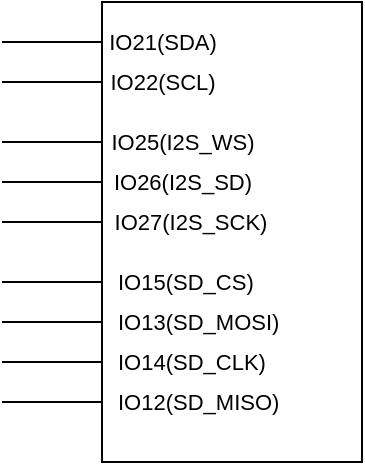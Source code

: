 <mxfile version="26.0.16">
  <diagram name="Страница — 1" id="R1PNzt06GPcBgG97Ss6i">
    <mxGraphModel dx="292" dy="178" grid="1" gridSize="10" guides="1" tooltips="1" connect="1" arrows="1" fold="1" page="1" pageScale="1" pageWidth="827" pageHeight="1169" math="0" shadow="0">
      <root>
        <mxCell id="0" />
        <mxCell id="1" parent="0" />
        <mxCell id="N8a33hzFeptmH6NpnaTR-1" value="" style="rounded=0;whiteSpace=wrap;html=1;" vertex="1" parent="1">
          <mxGeometry x="520" y="130" width="130" height="230" as="geometry" />
        </mxCell>
        <mxCell id="N8a33hzFeptmH6NpnaTR-2" value="" style="endArrow=none;html=1;rounded=0;" edge="1" parent="1">
          <mxGeometry width="50" height="50" relative="1" as="geometry">
            <mxPoint x="470" y="150" as="sourcePoint" />
            <mxPoint x="520" y="150" as="targetPoint" />
          </mxGeometry>
        </mxCell>
        <mxCell id="N8a33hzFeptmH6NpnaTR-3" value="IO21(SDA)" style="edgeLabel;html=1;align=center;verticalAlign=middle;resizable=0;points=[];" vertex="1" connectable="0" parent="N8a33hzFeptmH6NpnaTR-2">
          <mxGeometry x="0.472" y="-4" relative="1" as="geometry">
            <mxPoint x="43" y="-4" as="offset" />
          </mxGeometry>
        </mxCell>
        <mxCell id="N8a33hzFeptmH6NpnaTR-4" value="" style="endArrow=none;html=1;rounded=0;" edge="1" parent="1">
          <mxGeometry width="50" height="50" relative="1" as="geometry">
            <mxPoint x="470" y="170" as="sourcePoint" />
            <mxPoint x="520" y="170" as="targetPoint" />
          </mxGeometry>
        </mxCell>
        <mxCell id="N8a33hzFeptmH6NpnaTR-5" value="IO22(SCL)" style="edgeLabel;html=1;align=center;verticalAlign=middle;resizable=0;points=[];" vertex="1" connectable="0" parent="N8a33hzFeptmH6NpnaTR-4">
          <mxGeometry x="0.472" y="-4" relative="1" as="geometry">
            <mxPoint x="43" y="-4" as="offset" />
          </mxGeometry>
        </mxCell>
        <mxCell id="N8a33hzFeptmH6NpnaTR-6" value="" style="endArrow=none;html=1;rounded=0;" edge="1" parent="1">
          <mxGeometry width="50" height="50" relative="1" as="geometry">
            <mxPoint x="470" y="200" as="sourcePoint" />
            <mxPoint x="520" y="200" as="targetPoint" />
          </mxGeometry>
        </mxCell>
        <mxCell id="N8a33hzFeptmH6NpnaTR-7" value="IO25(I2S_WS)" style="edgeLabel;html=1;align=center;verticalAlign=middle;resizable=0;points=[];" vertex="1" connectable="0" parent="N8a33hzFeptmH6NpnaTR-6">
          <mxGeometry x="0.472" y="-4" relative="1" as="geometry">
            <mxPoint x="53" y="-4" as="offset" />
          </mxGeometry>
        </mxCell>
        <mxCell id="N8a33hzFeptmH6NpnaTR-14" value="" style="endArrow=none;html=1;rounded=0;" edge="1" parent="1">
          <mxGeometry width="50" height="50" relative="1" as="geometry">
            <mxPoint x="470" y="220" as="sourcePoint" />
            <mxPoint x="520" y="220" as="targetPoint" />
          </mxGeometry>
        </mxCell>
        <mxCell id="N8a33hzFeptmH6NpnaTR-15" value="IO26(I2S_SD)" style="edgeLabel;html=1;align=center;verticalAlign=middle;resizable=0;points=[];" vertex="1" connectable="0" parent="N8a33hzFeptmH6NpnaTR-14">
          <mxGeometry x="0.472" y="-4" relative="1" as="geometry">
            <mxPoint x="53" y="-4" as="offset" />
          </mxGeometry>
        </mxCell>
        <mxCell id="N8a33hzFeptmH6NpnaTR-16" value="" style="endArrow=none;html=1;rounded=0;" edge="1" parent="1">
          <mxGeometry width="50" height="50" relative="1" as="geometry">
            <mxPoint x="470" y="240" as="sourcePoint" />
            <mxPoint x="520" y="240" as="targetPoint" />
          </mxGeometry>
        </mxCell>
        <mxCell id="N8a33hzFeptmH6NpnaTR-17" value="IO27(I2S_SCK)" style="edgeLabel;html=1;align=center;verticalAlign=middle;resizable=0;points=[];" vertex="1" connectable="0" parent="N8a33hzFeptmH6NpnaTR-16">
          <mxGeometry x="0.472" y="-4" relative="1" as="geometry">
            <mxPoint x="57" y="-4" as="offset" />
          </mxGeometry>
        </mxCell>
        <mxCell id="N8a33hzFeptmH6NpnaTR-25" value="" style="endArrow=none;html=1;rounded=0;" edge="1" parent="1">
          <mxGeometry width="50" height="50" relative="1" as="geometry">
            <mxPoint x="470" y="270" as="sourcePoint" />
            <mxPoint x="520" y="270" as="targetPoint" />
          </mxGeometry>
        </mxCell>
        <mxCell id="N8a33hzFeptmH6NpnaTR-26" value="IO15(SD_CS)" style="edgeLabel;html=1;align=left;verticalAlign=middle;resizable=0;points=[];" vertex="1" connectable="0" parent="N8a33hzFeptmH6NpnaTR-25">
          <mxGeometry x="0.472" y="-4" relative="1" as="geometry">
            <mxPoint x="19" y="-4" as="offset" />
          </mxGeometry>
        </mxCell>
        <mxCell id="N8a33hzFeptmH6NpnaTR-31" value="" style="endArrow=none;html=1;rounded=0;" edge="1" parent="1">
          <mxGeometry width="50" height="50" relative="1" as="geometry">
            <mxPoint x="470" y="290" as="sourcePoint" />
            <mxPoint x="520" y="290" as="targetPoint" />
          </mxGeometry>
        </mxCell>
        <mxCell id="N8a33hzFeptmH6NpnaTR-32" value="IO13(SD_MOSI)" style="edgeLabel;html=1;align=left;verticalAlign=middle;resizable=0;points=[];" vertex="1" connectable="0" parent="N8a33hzFeptmH6NpnaTR-31">
          <mxGeometry x="0.472" y="-4" relative="1" as="geometry">
            <mxPoint x="19" y="-4" as="offset" />
          </mxGeometry>
        </mxCell>
        <mxCell id="N8a33hzFeptmH6NpnaTR-33" value="" style="endArrow=none;html=1;rounded=0;" edge="1" parent="1">
          <mxGeometry width="50" height="50" relative="1" as="geometry">
            <mxPoint x="470" y="310" as="sourcePoint" />
            <mxPoint x="520" y="310" as="targetPoint" />
          </mxGeometry>
        </mxCell>
        <mxCell id="N8a33hzFeptmH6NpnaTR-34" value="IO14(SD_CLK)" style="edgeLabel;html=1;align=left;verticalAlign=middle;resizable=0;points=[];" vertex="1" connectable="0" parent="N8a33hzFeptmH6NpnaTR-33">
          <mxGeometry x="0.472" y="-4" relative="1" as="geometry">
            <mxPoint x="19" y="-4" as="offset" />
          </mxGeometry>
        </mxCell>
        <mxCell id="N8a33hzFeptmH6NpnaTR-35" value="" style="endArrow=none;html=1;rounded=0;" edge="1" parent="1">
          <mxGeometry width="50" height="50" relative="1" as="geometry">
            <mxPoint x="470" y="330" as="sourcePoint" />
            <mxPoint x="520" y="330" as="targetPoint" />
          </mxGeometry>
        </mxCell>
        <mxCell id="N8a33hzFeptmH6NpnaTR-36" value="IO12(SD_MISO)" style="edgeLabel;html=1;align=left;verticalAlign=middle;resizable=0;points=[];" vertex="1" connectable="0" parent="N8a33hzFeptmH6NpnaTR-35">
          <mxGeometry x="0.472" y="-4" relative="1" as="geometry">
            <mxPoint x="19" y="-4" as="offset" />
          </mxGeometry>
        </mxCell>
      </root>
    </mxGraphModel>
  </diagram>
</mxfile>
